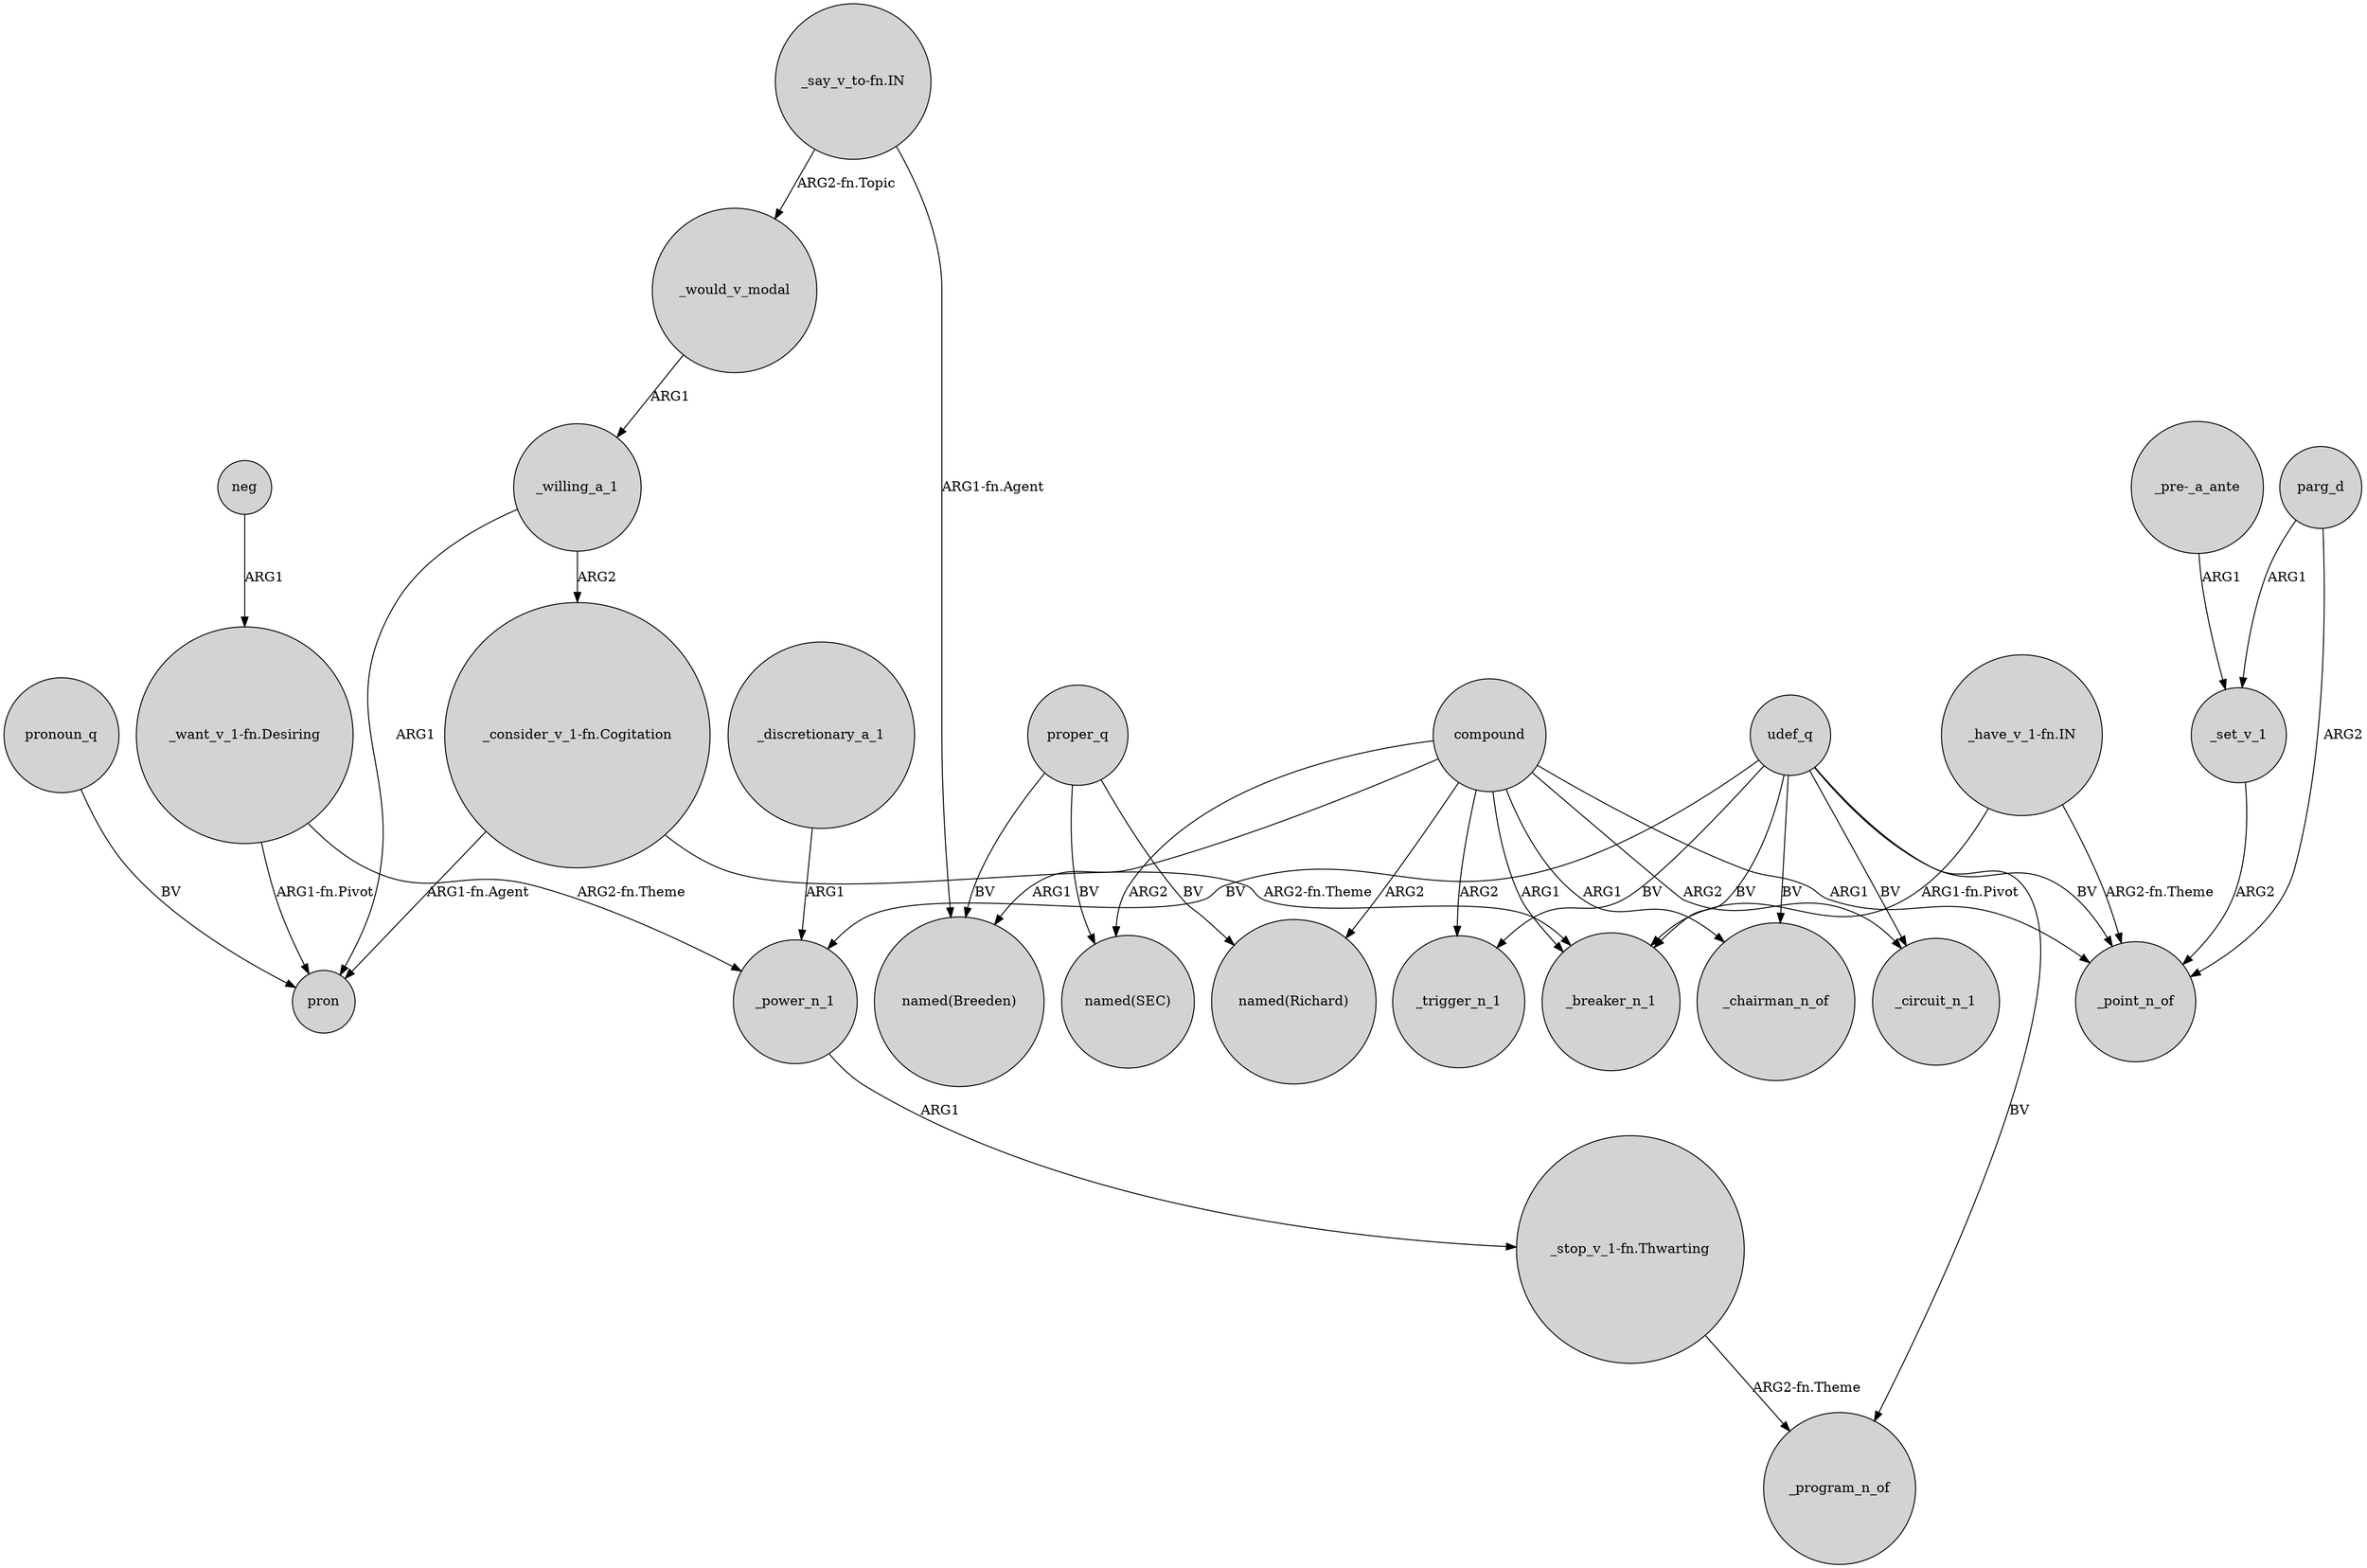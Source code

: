 digraph {
	node [shape=circle style=filled]
	"_say_v_to-fn.IN" -> _would_v_modal [label="ARG2-fn.Topic"]
	"_pre-_a_ante" -> _set_v_1 [label=ARG1]
	"_consider_v_1-fn.Cogitation" -> pron [label="ARG1-fn.Agent"]
	compound -> _chairman_n_of [label=ARG1]
	_power_n_1 -> "_stop_v_1-fn.Thwarting" [label=ARG1]
	"_stop_v_1-fn.Thwarting" -> _program_n_of [label="ARG2-fn.Theme"]
	compound -> "named(Richard)" [label=ARG2]
	"_want_v_1-fn.Desiring" -> _power_n_1 [label="ARG2-fn.Theme"]
	_discretionary_a_1 -> _power_n_1 [label=ARG1]
	"_want_v_1-fn.Desiring" -> pron [label="ARG1-fn.Pivot"]
	compound -> _breaker_n_1 [label=ARG1]
	udef_q -> _program_n_of [label=BV]
	udef_q -> _circuit_n_1 [label=BV]
	"_consider_v_1-fn.Cogitation" -> _breaker_n_1 [label="ARG2-fn.Theme"]
	_willing_a_1 -> "_consider_v_1-fn.Cogitation" [label=ARG2]
	udef_q -> _breaker_n_1 [label=BV]
	udef_q -> _chairman_n_of [label=BV]
	compound -> _trigger_n_1 [label=ARG2]
	pronoun_q -> pron [label=BV]
	compound -> _point_n_of [label=ARG1]
	proper_q -> "named(Richard)" [label=BV]
	"_have_v_1-fn.IN" -> _breaker_n_1 [label="ARG1-fn.Pivot"]
	proper_q -> "named(SEC)" [label=BV]
	_willing_a_1 -> pron [label=ARG1]
	parg_d -> _point_n_of [label=ARG2]
	"_have_v_1-fn.IN" -> _point_n_of [label="ARG2-fn.Theme"]
	"_say_v_to-fn.IN" -> "named(Breeden)" [label="ARG1-fn.Agent"]
	_set_v_1 -> _point_n_of [label=ARG2]
	compound -> "named(SEC)" [label=ARG2]
	parg_d -> _set_v_1 [label=ARG1]
	proper_q -> "named(Breeden)" [label=BV]
	_would_v_modal -> _willing_a_1 [label=ARG1]
	udef_q -> _power_n_1 [label=BV]
	udef_q -> _trigger_n_1 [label=BV]
	compound -> "named(Breeden)" [label=ARG1]
	neg -> "_want_v_1-fn.Desiring" [label=ARG1]
	udef_q -> _point_n_of [label=BV]
	compound -> _circuit_n_1 [label=ARG2]
}
